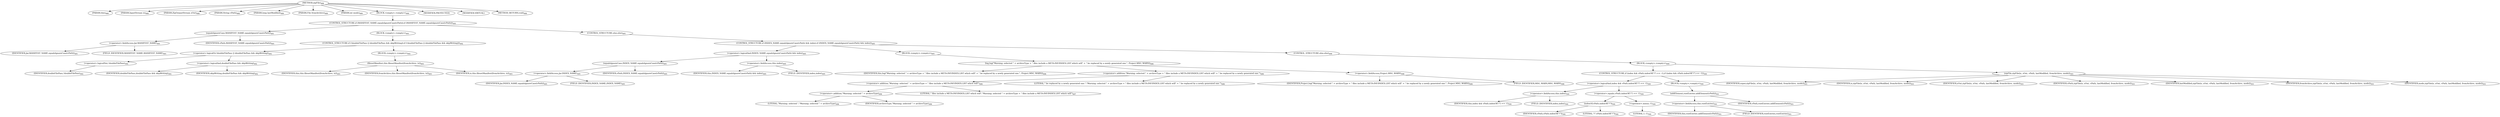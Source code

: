 digraph "zipFile" {  
"875" [label = <(METHOD,zipFile)<SUB>488</SUB>> ]
"61" [label = <(PARAM,this)<SUB>488</SUB>> ]
"876" [label = <(PARAM,InputStream is)<SUB>488</SUB>> ]
"877" [label = <(PARAM,ZipOutputStream zOut)<SUB>488</SUB>> ]
"878" [label = <(PARAM,String vPath)<SUB>488</SUB>> ]
"879" [label = <(PARAM,long lastModified)<SUB>489</SUB>> ]
"880" [label = <(PARAM,File fromArchive)<SUB>489</SUB>> ]
"881" [label = <(PARAM,int mode)<SUB>489</SUB>> ]
"882" [label = <(BLOCK,&lt;empty&gt;,&lt;empty&gt;)<SUB>490</SUB>> ]
"883" [label = <(CONTROL_STRUCTURE,if (MANIFEST_NAME.equalsIgnoreCase(vPath)),if (MANIFEST_NAME.equalsIgnoreCase(vPath)))<SUB>491</SUB>> ]
"884" [label = <(equalsIgnoreCase,MANIFEST_NAME.equalsIgnoreCase(vPath))<SUB>491</SUB>> ]
"885" [label = <(&lt;operator&gt;.fieldAccess,Jar.MANIFEST_NAME)<SUB>491</SUB>> ]
"886" [label = <(IDENTIFIER,Jar,MANIFEST_NAME.equalsIgnoreCase(vPath))<SUB>491</SUB>> ]
"887" [label = <(FIELD_IDENTIFIER,MANIFEST_NAME,MANIFEST_NAME)<SUB>491</SUB>> ]
"888" [label = <(IDENTIFIER,vPath,MANIFEST_NAME.equalsIgnoreCase(vPath))<SUB>491</SUB>> ]
"889" [label = <(BLOCK,&lt;empty&gt;,&lt;empty&gt;)<SUB>491</SUB>> ]
"890" [label = <(CONTROL_STRUCTURE,if (!doubleFilePass || (doubleFilePass &amp;&amp; skipWriting)),if (!doubleFilePass || (doubleFilePass &amp;&amp; skipWriting)))<SUB>492</SUB>> ]
"891" [label = <(&lt;operator&gt;.logicalOr,!doubleFilePass || (doubleFilePass &amp;&amp; skipWriting))<SUB>492</SUB>> ]
"892" [label = <(&lt;operator&gt;.logicalNot,!doubleFilePass)<SUB>492</SUB>> ]
"893" [label = <(IDENTIFIER,doubleFilePass,!doubleFilePass)<SUB>492</SUB>> ]
"894" [label = <(&lt;operator&gt;.logicalAnd,doubleFilePass &amp;&amp; skipWriting)<SUB>492</SUB>> ]
"895" [label = <(IDENTIFIER,doubleFilePass,doubleFilePass &amp;&amp; skipWriting)<SUB>492</SUB>> ]
"896" [label = <(IDENTIFIER,skipWriting,doubleFilePass &amp;&amp; skipWriting)<SUB>492</SUB>> ]
"897" [label = <(BLOCK,&lt;empty&gt;,&lt;empty&gt;)<SUB>492</SUB>> ]
"898" [label = <(filesetManifest,this.filesetManifest(fromArchive, is))<SUB>493</SUB>> ]
"60" [label = <(IDENTIFIER,this,this.filesetManifest(fromArchive, is))<SUB>493</SUB>> ]
"899" [label = <(IDENTIFIER,fromArchive,this.filesetManifest(fromArchive, is))<SUB>493</SUB>> ]
"900" [label = <(IDENTIFIER,is,this.filesetManifest(fromArchive, is))<SUB>493</SUB>> ]
"901" [label = <(CONTROL_STRUCTURE,else,else)<SUB>495</SUB>> ]
"902" [label = <(CONTROL_STRUCTURE,if (INDEX_NAME.equalsIgnoreCase(vPath) &amp;&amp; index),if (INDEX_NAME.equalsIgnoreCase(vPath) &amp;&amp; index))<SUB>495</SUB>> ]
"903" [label = <(&lt;operator&gt;.logicalAnd,INDEX_NAME.equalsIgnoreCase(vPath) &amp;&amp; index)<SUB>495</SUB>> ]
"904" [label = <(equalsIgnoreCase,INDEX_NAME.equalsIgnoreCase(vPath))<SUB>495</SUB>> ]
"905" [label = <(&lt;operator&gt;.fieldAccess,Jar.INDEX_NAME)<SUB>495</SUB>> ]
"906" [label = <(IDENTIFIER,Jar,INDEX_NAME.equalsIgnoreCase(vPath))<SUB>495</SUB>> ]
"907" [label = <(FIELD_IDENTIFIER,INDEX_NAME,INDEX_NAME)<SUB>495</SUB>> ]
"908" [label = <(IDENTIFIER,vPath,INDEX_NAME.equalsIgnoreCase(vPath))<SUB>495</SUB>> ]
"909" [label = <(&lt;operator&gt;.fieldAccess,this.index)<SUB>495</SUB>> ]
"910" [label = <(IDENTIFIER,this,INDEX_NAME.equalsIgnoreCase(vPath) &amp;&amp; index)<SUB>495</SUB>> ]
"911" [label = <(FIELD_IDENTIFIER,index,index)<SUB>495</SUB>> ]
"912" [label = <(BLOCK,&lt;empty&gt;,&lt;empty&gt;)<SUB>495</SUB>> ]
"913" [label = <(log,log(&quot;Warning: selected &quot; + archiveType + &quot; files include a META-INF/INDEX.LIST which will&quot; + &quot; be replaced by a newly generated one.&quot;, Project.MSG_WARN))<SUB>496</SUB>> ]
"62" [label = <(IDENTIFIER,this,log(&quot;Warning: selected &quot; + archiveType + &quot; files include a META-INF/INDEX.LIST which will&quot; + &quot; be replaced by a newly generated one.&quot;, Project.MSG_WARN))<SUB>496</SUB>> ]
"914" [label = <(&lt;operator&gt;.addition,&quot;Warning: selected &quot; + archiveType + &quot; files include a META-INF/INDEX.LIST which will&quot; + &quot; be replaced by a newly generated one.&quot;)<SUB>496</SUB>> ]
"915" [label = <(&lt;operator&gt;.addition,&quot;Warning: selected &quot; + archiveType + &quot; files include a META-INF/INDEX.LIST which will&quot;)<SUB>496</SUB>> ]
"916" [label = <(&lt;operator&gt;.addition,&quot;Warning: selected &quot; + archiveType)<SUB>496</SUB>> ]
"917" [label = <(LITERAL,&quot;Warning: selected &quot;,&quot;Warning: selected &quot; + archiveType)<SUB>496</SUB>> ]
"918" [label = <(IDENTIFIER,archiveType,&quot;Warning: selected &quot; + archiveType)<SUB>496</SUB>> ]
"919" [label = <(LITERAL,&quot; files include a META-INF/INDEX.LIST which will&quot;,&quot;Warning: selected &quot; + archiveType + &quot; files include a META-INF/INDEX.LIST which will&quot;)<SUB>497</SUB>> ]
"920" [label = <(LITERAL,&quot; be replaced by a newly generated one.&quot;,&quot;Warning: selected &quot; + archiveType + &quot; files include a META-INF/INDEX.LIST which will&quot; + &quot; be replaced by a newly generated one.&quot;)<SUB>498</SUB>> ]
"921" [label = <(&lt;operator&gt;.fieldAccess,Project.MSG_WARN)<SUB>498</SUB>> ]
"922" [label = <(IDENTIFIER,Project,log(&quot;Warning: selected &quot; + archiveType + &quot; files include a META-INF/INDEX.LIST which will&quot; + &quot; be replaced by a newly generated one.&quot;, Project.MSG_WARN))<SUB>498</SUB>> ]
"923" [label = <(FIELD_IDENTIFIER,MSG_WARN,MSG_WARN)<SUB>498</SUB>> ]
"924" [label = <(CONTROL_STRUCTURE,else,else)<SUB>499</SUB>> ]
"925" [label = <(BLOCK,&lt;empty&gt;,&lt;empty&gt;)<SUB>499</SUB>> ]
"926" [label = <(CONTROL_STRUCTURE,if (index &amp;&amp; vPath.indexOf(&quot;/&quot;) == -1),if (index &amp;&amp; vPath.indexOf(&quot;/&quot;) == -1))<SUB>500</SUB>> ]
"927" [label = <(&lt;operator&gt;.logicalAnd,index &amp;&amp; vPath.indexOf(&quot;/&quot;) == -1)<SUB>500</SUB>> ]
"928" [label = <(&lt;operator&gt;.fieldAccess,this.index)<SUB>500</SUB>> ]
"929" [label = <(IDENTIFIER,this,index &amp;&amp; vPath.indexOf(&quot;/&quot;) == -1)<SUB>500</SUB>> ]
"930" [label = <(FIELD_IDENTIFIER,index,index)<SUB>500</SUB>> ]
"931" [label = <(&lt;operator&gt;.equals,vPath.indexOf(&quot;/&quot;) == -1)<SUB>500</SUB>> ]
"932" [label = <(indexOf,vPath.indexOf(&quot;/&quot;))<SUB>500</SUB>> ]
"933" [label = <(IDENTIFIER,vPath,vPath.indexOf(&quot;/&quot;))<SUB>500</SUB>> ]
"934" [label = <(LITERAL,&quot;/&quot;,vPath.indexOf(&quot;/&quot;))<SUB>500</SUB>> ]
"935" [label = <(&lt;operator&gt;.minus,-1)<SUB>500</SUB>> ]
"936" [label = <(LITERAL,1,-1)<SUB>500</SUB>> ]
"937" [label = <(BLOCK,&lt;empty&gt;,&lt;empty&gt;)<SUB>500</SUB>> ]
"938" [label = <(addElement,rootEntries.addElement(vPath))<SUB>501</SUB>> ]
"939" [label = <(&lt;operator&gt;.fieldAccess,this.rootEntries)<SUB>501</SUB>> ]
"940" [label = <(IDENTIFIER,this,rootEntries.addElement(vPath))<SUB>501</SUB>> ]
"941" [label = <(FIELD_IDENTIFIER,rootEntries,rootEntries)<SUB>501</SUB>> ]
"942" [label = <(IDENTIFIER,vPath,rootEntries.addElement(vPath))<SUB>501</SUB>> ]
"943" [label = <(zipFile,zipFile(is, zOut, vPath, lastModified, fromArchive, mode))<SUB>503</SUB>> ]
"944" [label = <(IDENTIFIER,super,zipFile(is, zOut, vPath, lastModified, fromArchive, mode))<SUB>503</SUB>> ]
"945" [label = <(IDENTIFIER,is,zipFile(is, zOut, vPath, lastModified, fromArchive, mode))<SUB>503</SUB>> ]
"946" [label = <(IDENTIFIER,zOut,zipFile(is, zOut, vPath, lastModified, fromArchive, mode))<SUB>503</SUB>> ]
"947" [label = <(IDENTIFIER,vPath,zipFile(is, zOut, vPath, lastModified, fromArchive, mode))<SUB>503</SUB>> ]
"948" [label = <(IDENTIFIER,lastModified,zipFile(is, zOut, vPath, lastModified, fromArchive, mode))<SUB>503</SUB>> ]
"949" [label = <(IDENTIFIER,fromArchive,zipFile(is, zOut, vPath, lastModified, fromArchive, mode))<SUB>503</SUB>> ]
"950" [label = <(IDENTIFIER,mode,zipFile(is, zOut, vPath, lastModified, fromArchive, mode))<SUB>503</SUB>> ]
"951" [label = <(MODIFIER,PROTECTED)> ]
"952" [label = <(MODIFIER,VIRTUAL)> ]
"953" [label = <(METHOD_RETURN,void)<SUB>488</SUB>> ]
  "875" -> "61" 
  "875" -> "876" 
  "875" -> "877" 
  "875" -> "878" 
  "875" -> "879" 
  "875" -> "880" 
  "875" -> "881" 
  "875" -> "882" 
  "875" -> "951" 
  "875" -> "952" 
  "875" -> "953" 
  "882" -> "883" 
  "883" -> "884" 
  "883" -> "889" 
  "883" -> "901" 
  "884" -> "885" 
  "884" -> "888" 
  "885" -> "886" 
  "885" -> "887" 
  "889" -> "890" 
  "890" -> "891" 
  "890" -> "897" 
  "891" -> "892" 
  "891" -> "894" 
  "892" -> "893" 
  "894" -> "895" 
  "894" -> "896" 
  "897" -> "898" 
  "898" -> "60" 
  "898" -> "899" 
  "898" -> "900" 
  "901" -> "902" 
  "902" -> "903" 
  "902" -> "912" 
  "902" -> "924" 
  "903" -> "904" 
  "903" -> "909" 
  "904" -> "905" 
  "904" -> "908" 
  "905" -> "906" 
  "905" -> "907" 
  "909" -> "910" 
  "909" -> "911" 
  "912" -> "913" 
  "913" -> "62" 
  "913" -> "914" 
  "913" -> "921" 
  "914" -> "915" 
  "914" -> "920" 
  "915" -> "916" 
  "915" -> "919" 
  "916" -> "917" 
  "916" -> "918" 
  "921" -> "922" 
  "921" -> "923" 
  "924" -> "925" 
  "925" -> "926" 
  "925" -> "943" 
  "926" -> "927" 
  "926" -> "937" 
  "927" -> "928" 
  "927" -> "931" 
  "928" -> "929" 
  "928" -> "930" 
  "931" -> "932" 
  "931" -> "935" 
  "932" -> "933" 
  "932" -> "934" 
  "935" -> "936" 
  "937" -> "938" 
  "938" -> "939" 
  "938" -> "942" 
  "939" -> "940" 
  "939" -> "941" 
  "943" -> "944" 
  "943" -> "945" 
  "943" -> "946" 
  "943" -> "947" 
  "943" -> "948" 
  "943" -> "949" 
  "943" -> "950" 
}
